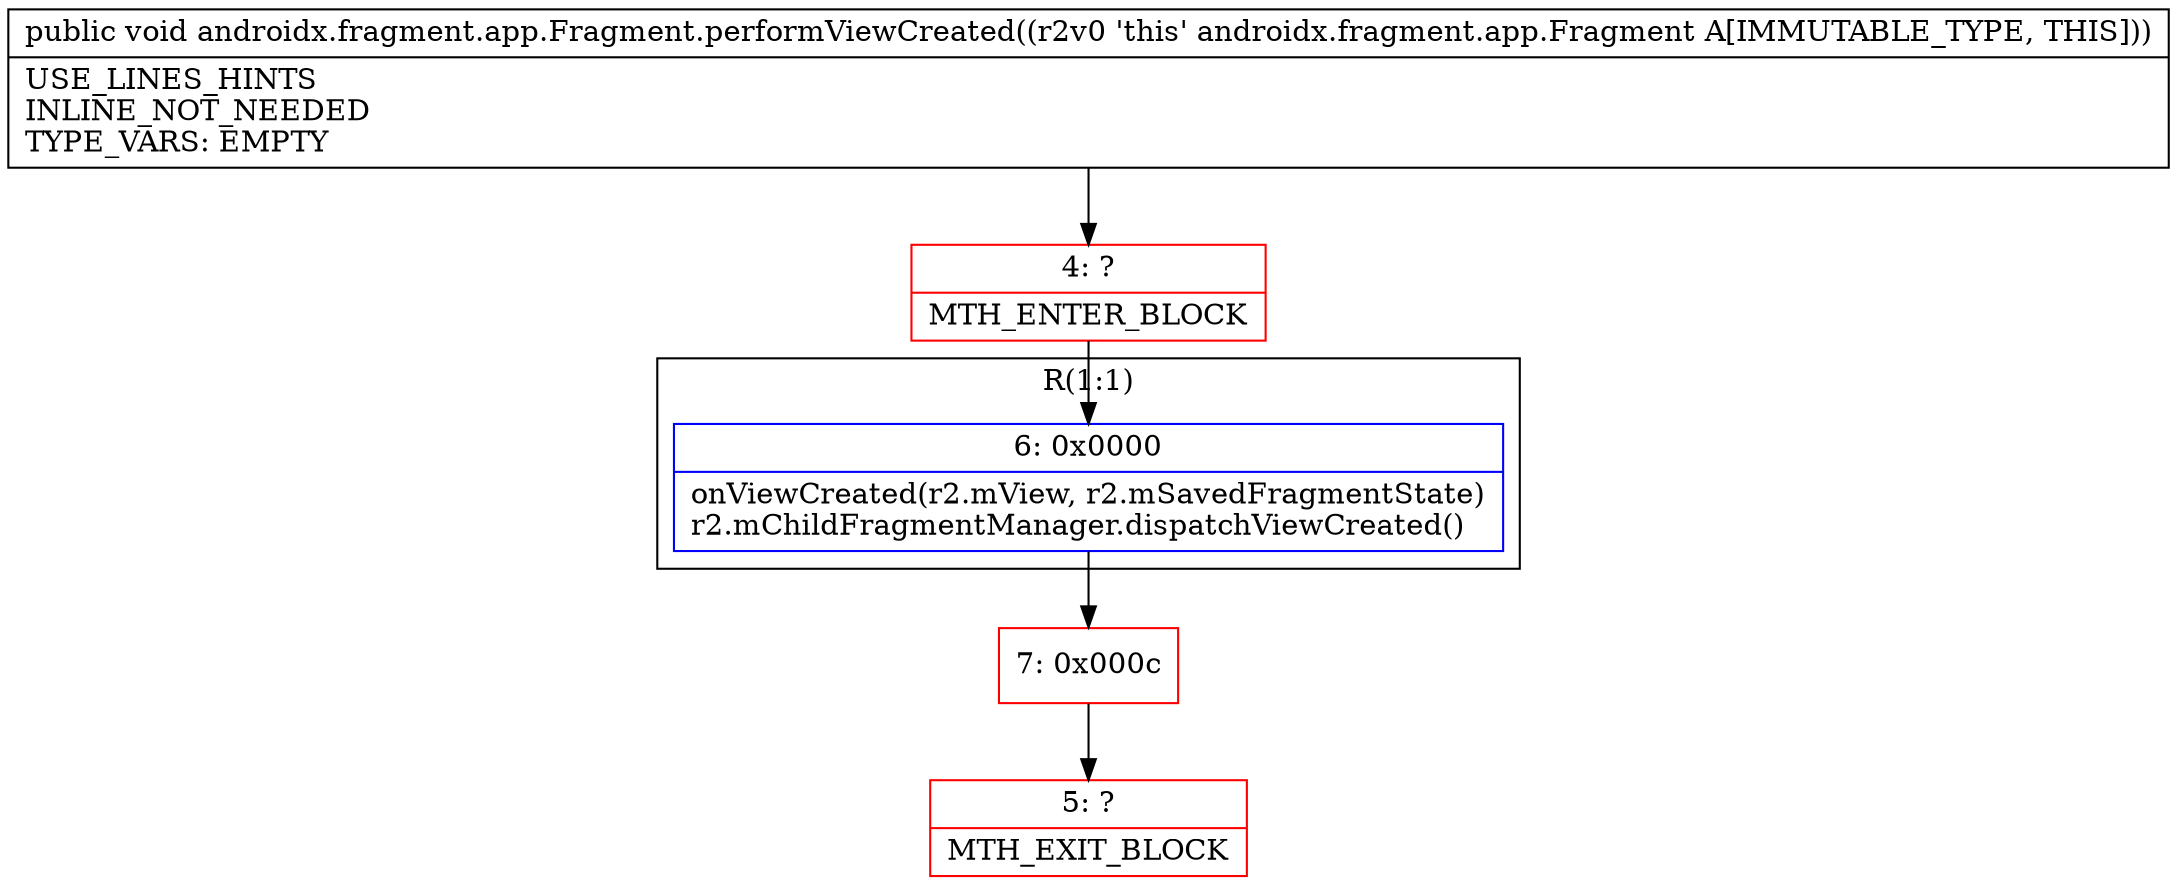 digraph "CFG forandroidx.fragment.app.Fragment.performViewCreated()V" {
subgraph cluster_Region_436709140 {
label = "R(1:1)";
node [shape=record,color=blue];
Node_6 [shape=record,label="{6\:\ 0x0000|onViewCreated(r2.mView, r2.mSavedFragmentState)\lr2.mChildFragmentManager.dispatchViewCreated()\l}"];
}
Node_4 [shape=record,color=red,label="{4\:\ ?|MTH_ENTER_BLOCK\l}"];
Node_7 [shape=record,color=red,label="{7\:\ 0x000c}"];
Node_5 [shape=record,color=red,label="{5\:\ ?|MTH_EXIT_BLOCK\l}"];
MethodNode[shape=record,label="{public void androidx.fragment.app.Fragment.performViewCreated((r2v0 'this' androidx.fragment.app.Fragment A[IMMUTABLE_TYPE, THIS]))  | USE_LINES_HINTS\lINLINE_NOT_NEEDED\lTYPE_VARS: EMPTY\l}"];
MethodNode -> Node_4;Node_6 -> Node_7;
Node_4 -> Node_6;
Node_7 -> Node_5;
}

